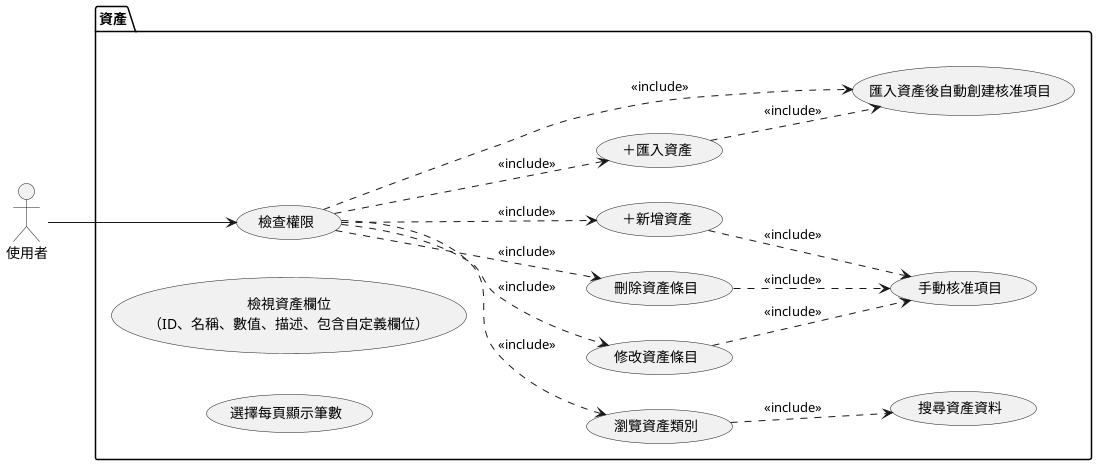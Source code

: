 @startuml asset_overview

left to right direction

actor 使用者

package "資產" {
    usecase "檢查權限" as UC12
    usecase "瀏覽資產類別" as UC1
    usecase "檢視資產欄位\n（ID、名稱、數值、描述、包含自定義欄位）" as UC2
    usecase "選擇每頁顯示筆數" as UC3
    usecase "搜尋資產資料" as UC4
    usecase "修改資產條目" as UC5
    usecase "刪除資產條目" as UC6
    usecase "＋新增資產" as UC7
    usecase "＋匯入資產" as UC8
    usecase "匯入資產後自動創建核准項目" as UC10
    usecase "手動核准項目" as UC11
}

使用者 --> UC12
UC12 .down.> UC1 : <<include>>
UC12 .down.> UC5 : <<include>>
UC12 .down.> UC6 : <<include>>
UC12 .down.> UC7 : <<include>>
UC12 .down.> UC8 : <<include>>
UC12 .down.> UC10 : <<include>>

UC1 .down.> UC4 : <<include>>
UC5 .down.> UC11 : <<include>>
UC6 .down.> UC11 : <<include>>
UC7 .down.> UC11 : <<include>>
UC8 .down.> UC10 : <<include>>

@enduml
